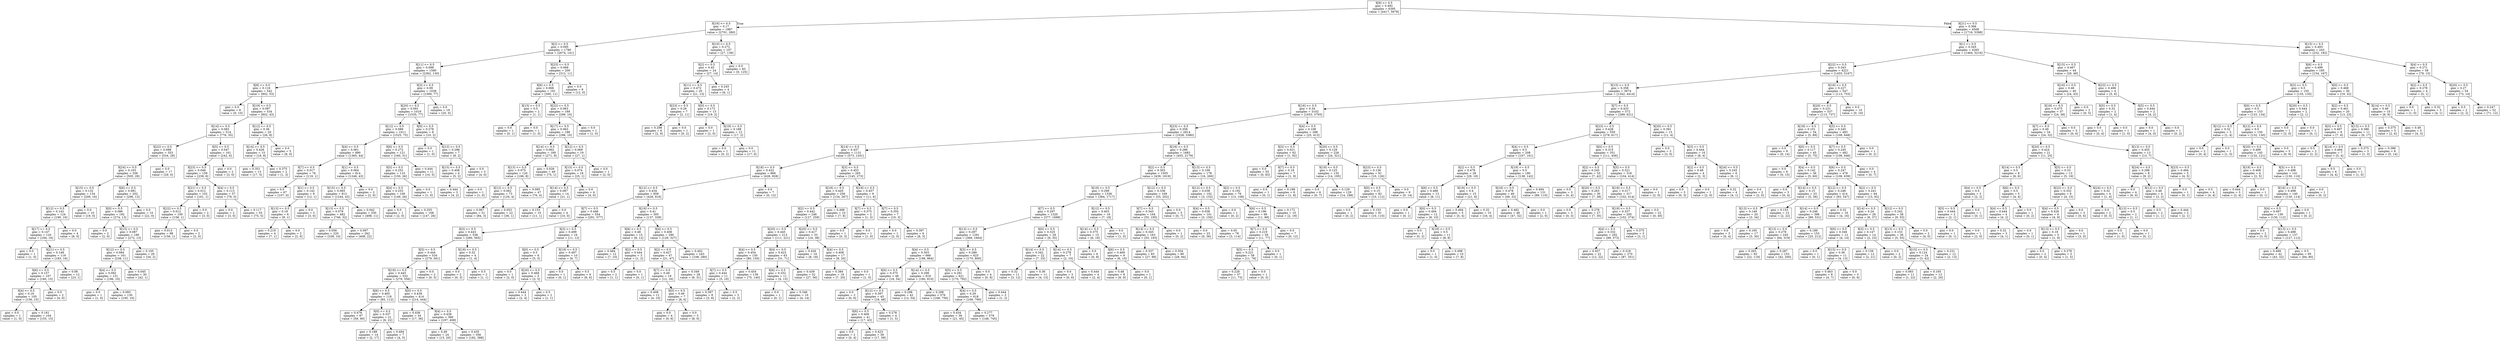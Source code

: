 digraph Tree {
node [shape=box] ;
0 [label="X[9] <= 0.5\ngini = 0.492\nsamples = 6395\nvalue = [4417, 5678]"] ;
1 [label="X[16] <= 0.5\ngini = 0.17\nsamples = 1887\nvalue = [2701, 280]"] ;
0 -> 1 [labeldistance=2.5, labelangle=45, headlabel="True"] ;
2 [label="X[2] <= 0.5\ngini = 0.095\nsamples = 1780\nvalue = [2674, 141]"] ;
1 -> 2 ;
3 [label="X[11] <= 0.5\ngini = 0.099\nsamples = 1580\nvalue = [2362, 130]"] ;
2 -> 3 ;
4 [label="X[8] <= 0.5\ngini = 0.116\nsamples = 542\nvalue = [802, 53]"] ;
3 -> 4 ;
5 [label="gini = 0.0\nsamples = 8\nvalue = [0, 10]"] ;
4 -> 5 ;
6 [label="X[19] <= 0.5\ngini = 0.097\nsamples = 534\nvalue = [802, 43]"] ;
4 -> 6 ;
7 [label="X[14] <= 0.5\ngini = 0.083\nsamples = 514\nvalue = [776, 35]"] ;
6 -> 7 ;
8 [label="X[22] <= 0.5\ngini = 0.098\nsamples = 353\nvalue = [534, 29]"] ;
7 -> 8 ;
9 [label="X[24] <= 0.5\ngini = 0.103\nsamples = 336\nvalue = [505, 29]"] ;
8 -> 9 ;
10 [label="X[15] <= 0.5\ngini = 0.132\nsamples = 134\nvalue = [209, 16]"] ;
9 -> 10 ;
11 [label="X[12] <= 0.5\ngini = 0.143\nsamples = 124\nvalue = [190, 16]"] ;
10 -> 11 ;
12 [label="X[17] <= 0.5\ngini = 0.147\nsamples = 120\nvalue = [184, 16]"] ;
11 -> 12 ;
13 [label="gini = 0.0\nsamples = 1\nvalue = [1, 0]"] ;
12 -> 13 ;
14 [label="X[21] <= 0.5\ngini = 0.148\nsamples = 119\nvalue = [183, 16]"] ;
12 -> 14 ;
15 [label="X[6] <= 0.5\ngini = 0.157\nsamples = 107\nvalue = [160, 15]"] ;
14 -> 15 ;
16 [label="X[4] <= 0.5\ngini = 0.16\nsamples = 105\nvalue = [156, 15]"] ;
15 -> 16 ;
17 [label="gini = 0.0\nsamples = 1\nvalue = [1, 0]"] ;
16 -> 17 ;
18 [label="gini = 0.161\nsamples = 104\nvalue = [155, 15]"] ;
16 -> 18 ;
19 [label="gini = 0.0\nsamples = 2\nvalue = [4, 0]"] ;
15 -> 19 ;
20 [label="gini = 0.08\nsamples = 12\nvalue = [23, 1]"] ;
14 -> 20 ;
21 [label="gini = 0.0\nsamples = 4\nvalue = [6, 0]"] ;
11 -> 21 ;
22 [label="gini = 0.0\nsamples = 10\nvalue = [19, 0]"] ;
10 -> 22 ;
23 [label="X[6] <= 0.5\ngini = 0.081\nsamples = 202\nvalue = [296, 13]"] ;
9 -> 23 ;
24 [label="X[0] <= 0.5\ngini = 0.086\nsamples = 192\nvalue = [274, 13]"] ;
23 -> 24 ;
25 [label="gini = 0.0\nsamples = 2\nvalue = [2, 0]"] ;
24 -> 25 ;
26 [label="X[15] <= 0.5\ngini = 0.087\nsamples = 190\nvalue = [272, 13]"] ;
24 -> 26 ;
27 [label="X[12] <= 0.5\ngini = 0.084\nsamples = 161\nvalue = [238, 11]"] ;
26 -> 27 ;
28 [label="X[4] <= 0.5\ngini = 0.092\nsamples = 131\nvalue = [196, 10]"] ;
27 -> 28 ;
29 [label="gini = 0.0\nsamples = 1\nvalue = [1, 0]"] ;
28 -> 29 ;
30 [label="gini = 0.093\nsamples = 130\nvalue = [195, 10]"] ;
28 -> 30 ;
31 [label="gini = 0.045\nsamples = 30\nvalue = [42, 1]"] ;
27 -> 31 ;
32 [label="gini = 0.105\nsamples = 29\nvalue = [34, 2]"] ;
26 -> 32 ;
33 [label="gini = 0.0\nsamples = 10\nvalue = [22, 0]"] ;
23 -> 33 ;
34 [label="gini = 0.0\nsamples = 17\nvalue = [29, 0]"] ;
8 -> 34 ;
35 [label="X[5] <= 0.5\ngini = 0.047\nsamples = 161\nvalue = [242, 6]"] ;
7 -> 35 ;
36 [label="X[23] <= 0.5\ngini = 0.048\nsamples = 159\nvalue = [239, 6]"] ;
35 -> 36 ;
37 [label="X[21] <= 0.5\ngini = 0.012\nsamples = 102\nvalue = [161, 1]"] ;
36 -> 37 ;
38 [label="X[22] <= 0.5\ngini = 0.012\nsamples = 100\nvalue = [158, 1]"] ;
37 -> 38 ;
39 [label="gini = 0.013\nsamples = 98\nvalue = [156, 1]"] ;
38 -> 39 ;
40 [label="gini = 0.0\nsamples = 2\nvalue = [2, 0]"] ;
38 -> 40 ;
41 [label="gini = 0.0\nsamples = 2\nvalue = [3, 0]"] ;
37 -> 41 ;
42 [label="X[4] <= 0.5\ngini = 0.113\nsamples = 57\nvalue = [78, 5]"] ;
36 -> 42 ;
43 [label="gini = 0.0\nsamples = 2\nvalue = [3, 0]"] ;
42 -> 43 ;
44 [label="gini = 0.117\nsamples = 55\nvalue = [75, 5]"] ;
42 -> 44 ;
45 [label="gini = 0.0\nsamples = 2\nvalue = [3, 0]"] ;
35 -> 45 ;
46 [label="X[12] <= 0.5\ngini = 0.36\nsamples = 20\nvalue = [26, 8]"] ;
6 -> 46 ;
47 [label="X[14] <= 0.5\ngini = 0.426\nsamples = 15\nvalue = [18, 8]"] ;
46 -> 47 ;
48 [label="gini = 0.351\nsamples = 13\nvalue = [17, 5]"] ;
47 -> 48 ;
49 [label="gini = 0.375\nsamples = 2\nvalue = [1, 3]"] ;
47 -> 49 ;
50 [label="gini = 0.0\nsamples = 5\nvalue = [8, 0]"] ;
46 -> 50 ;
51 [label="X[3] <= 0.5\ngini = 0.09\nsamples = 1038\nvalue = [1560, 77]"] ;
3 -> 51 ;
52 [label="X[20] <= 0.5\ngini = 0.091\nsamples = 1019\nvalue = [1535, 77]"] ;
51 -> 52 ;
53 [label="X[12] <= 0.5\ngini = 0.089\nsamples = 1011\nvalue = [1525, 75]"] ;
52 -> 53 ;
54 [label="X[4] <= 0.5\ngini = 0.061\nsamples = 890\nvalue = [1365, 44]"] ;
53 -> 54 ;
55 [label="X[7] <= 0.5\ngini = 0.017\nsamples = 76\nvalue = [119, 1]"] ;
54 -> 55 ;
56 [label="gini = 0.0\nsamples = 67\nvalue = [107, 0]"] ;
55 -> 56 ;
57 [label="X[1] <= 0.5\ngini = 0.142\nsamples = 9\nvalue = [12, 1]"] ;
55 -> 57 ;
58 [label="X[13] <= 0.5\ngini = 0.18\nsamples = 6\nvalue = [9, 1]"] ;
57 -> 58 ;
59 [label="gini = 0.219\nsamples = 4\nvalue = [7, 1]"] ;
58 -> 59 ;
60 [label="gini = 0.0\nsamples = 2\nvalue = [2, 0]"] ;
58 -> 60 ;
61 [label="gini = 0.0\nsamples = 3\nvalue = [3, 0]"] ;
57 -> 61 ;
62 [label="X[1] <= 0.5\ngini = 0.064\nsamples = 814\nvalue = [1246, 43]"] ;
54 -> 62 ;
63 [label="X[15] <= 0.5\ngini = 0.065\nsamples = 812\nvalue = [1244, 43]"] ;
62 -> 63 ;
64 [label="X[13] <= 0.5\ngini = 0.079\nsamples = 482\nvalue = [746, 32]"] ;
63 -> 64 ;
65 [label="gini = 0.056\nsamples = 220\nvalue = [338, 10]"] ;
64 -> 65 ;
66 [label="gini = 0.097\nsamples = 262\nvalue = [408, 22]"] ;
64 -> 66 ;
67 [label="gini = 0.042\nsamples = 330\nvalue = [498, 11]"] ;
63 -> 67 ;
68 [label="gini = 0.0\nsamples = 2\nvalue = [2, 0]"] ;
62 -> 68 ;
69 [label="X[6] <= 0.5\ngini = 0.272\nsamples = 121\nvalue = [160, 31]"] ;
53 -> 69 ;
70 [label="X[5] <= 0.5\ngini = 0.252\nsamples = 110\nvalue = [150, 26]"] ;
69 -> 70 ;
71 [label="X[4] <= 0.5\ngini = 0.253\nsamples = 109\nvalue = [149, 26]"] ;
70 -> 71 ;
72 [label="gini = 0.0\nsamples = 1\nvalue = [2, 0]"] ;
71 -> 72 ;
73 [label="gini = 0.255\nsamples = 108\nvalue = [147, 26]"] ;
71 -> 73 ;
74 [label="gini = 0.0\nsamples = 1\nvalue = [1, 0]"] ;
70 -> 74 ;
75 [label="gini = 0.444\nsamples = 11\nvalue = [10, 5]"] ;
69 -> 75 ;
76 [label="X[0] <= 0.5\ngini = 0.278\nsamples = 8\nvalue = [10, 2]"] ;
52 -> 76 ;
77 [label="gini = 0.0\nsamples = 1\nvalue = [1, 0]"] ;
76 -> 77 ;
78 [label="X[13] <= 0.5\ngini = 0.298\nsamples = 7\nvalue = [9, 2]"] ;
76 -> 78 ;
79 [label="X[15] <= 0.5\ngini = 0.408\nsamples = 4\nvalue = [5, 2]"] ;
78 -> 79 ;
80 [label="gini = 0.444\nsamples = 3\nvalue = [4, 2]"] ;
79 -> 80 ;
81 [label="gini = 0.0\nsamples = 1\nvalue = [1, 0]"] ;
79 -> 81 ;
82 [label="gini = 0.0\nsamples = 3\nvalue = [4, 0]"] ;
78 -> 82 ;
83 [label="gini = 0.0\nsamples = 19\nvalue = [25, 0]"] ;
51 -> 83 ;
84 [label="X[23] <= 0.5\ngini = 0.066\nsamples = 200\nvalue = [312, 11]"] ;
2 -> 84 ;
85 [label="X[6] <= 0.5\ngini = 0.068\nsamples = 191\nvalue = [300, 11]"] ;
84 -> 85 ;
86 [label="X[15] <= 0.5\ngini = 0.5\nsamples = 2\nvalue = [1, 1]"] ;
85 -> 86 ;
87 [label="gini = 0.0\nsamples = 1\nvalue = [0, 1]"] ;
86 -> 87 ;
88 [label="gini = 0.0\nsamples = 1\nvalue = [1, 0]"] ;
86 -> 88 ;
89 [label="X[22] <= 0.5\ngini = 0.063\nsamples = 189\nvalue = [299, 10]"] ;
85 -> 89 ;
90 [label="X[17] <= 0.5\ngini = 0.063\nsamples = 188\nvalue = [298, 10]"] ;
89 -> 90 ;
91 [label="X[14] <= 0.5\ngini = 0.062\nsamples = 169\nvalue = [271, 9]"] ;
90 -> 91 ;
92 [label="X[13] <= 0.5\ngini = 0.075\nsamples = 120\nvalue = [196, 8]"] ;
91 -> 92 ;
93 [label="X[12] <= 0.5\ngini = 0.062\nsamples = 73\nvalue = [120, 4]"] ;
92 -> 93 ;
94 [label="gini = 0.067\nsamples = 51\nvalue = [84, 3]"] ;
93 -> 94 ;
95 [label="gini = 0.053\nsamples = 22\nvalue = [36, 1]"] ;
93 -> 95 ;
96 [label="gini = 0.095\nsamples = 47\nvalue = [76, 4]"] ;
92 -> 96 ;
97 [label="gini = 0.026\nsamples = 49\nvalue = [75, 1]"] ;
91 -> 97 ;
98 [label="X[12] <= 0.5\ngini = 0.069\nsamples = 19\nvalue = [27, 1]"] ;
90 -> 98 ;
99 [label="X[15] <= 0.5\ngini = 0.074\nsamples = 18\nvalue = [25, 1]"] ;
98 -> 99 ;
100 [label="X[14] <= 0.5\ngini = 0.087\nsamples = 14\nvalue = [21, 1]"] ;
99 -> 100 ;
101 [label="gini = 0.153\nsamples = 10\nvalue = [11, 1]"] ;
100 -> 101 ;
102 [label="gini = 0.0\nsamples = 4\nvalue = [10, 0]"] ;
100 -> 102 ;
103 [label="gini = 0.0\nsamples = 4\nvalue = [4, 0]"] ;
99 -> 103 ;
104 [label="gini = 0.0\nsamples = 1\nvalue = [2, 0]"] ;
98 -> 104 ;
105 [label="gini = 0.0\nsamples = 1\nvalue = [1, 0]"] ;
89 -> 105 ;
106 [label="gini = 0.0\nsamples = 9\nvalue = [12, 0]"] ;
84 -> 106 ;
107 [label="X[10] <= 0.5\ngini = 0.272\nsamples = 107\nvalue = [27, 139]"] ;
1 -> 107 ;
108 [label="X[2] <= 0.5\ngini = 0.45\nsamples = 24\nvalue = [27, 14]"] ;
107 -> 108 ;
109 [label="X[11] <= 0.5\ngini = 0.472\nsamples = 20\nvalue = [21, 13]"] ;
108 -> 109 ;
110 [label="X[23] <= 0.5\ngini = 0.26\nsamples = 7\nvalue = [2, 11]"] ;
109 -> 110 ;
111 [label="gini = 0.298\nsamples = 6\nvalue = [2, 9]"] ;
110 -> 111 ;
112 [label="gini = 0.0\nsamples = 1\nvalue = [0, 2]"] ;
110 -> 112 ;
113 [label="X[0] <= 0.5\ngini = 0.172\nsamples = 13\nvalue = [19, 2]"] ;
109 -> 113 ;
114 [label="gini = 0.0\nsamples = 1\nvalue = [2, 0]"] ;
113 -> 114 ;
115 [label="X[19] <= 0.5\ngini = 0.188\nsamples = 12\nvalue = [17, 2]"] ;
113 -> 115 ;
116 [label="gini = 0.0\nsamples = 1\nvalue = [0, 2]"] ;
115 -> 116 ;
117 [label="gini = 0.0\nsamples = 11\nvalue = [17, 0]"] ;
115 -> 117 ;
118 [label="gini = 0.245\nsamples = 4\nvalue = [6, 1]"] ;
108 -> 118 ;
119 [label="gini = 0.0\nsamples = 83\nvalue = [0, 125]"] ;
107 -> 119 ;
120 [label="X[21] <= 0.5\ngini = 0.366\nsamples = 4508\nvalue = [1716, 5398]"] ;
0 -> 120 [labeldistance=2.5, labelangle=-45, headlabel="False"] ;
121 [label="X[1] <= 0.5\ngini = 0.345\nsamples = 4265\nvalue = [1484, 5216]"] ;
120 -> 121 ;
122 [label="X[22] <= 0.5\ngini = 0.343\nsamples = 4221\nvalue = [1455, 5167]"] ;
121 -> 122 ;
123 [label="X[15] <= 0.5\ngini = 0.358\nsamples = 3674\nvalue = [1342, 4414]"] ;
122 -> 123 ;
124 [label="X[16] <= 0.5\ngini = 0.34\nsamples = 3102\nvalue = [1053, 3793]"] ;
123 -> 124 ;
125 [label="X[23] <= 0.5\ngini = 0.358\nsamples = 2814\nvalue = [1028, 3380]"] ;
124 -> 125 ;
126 [label="X[14] <= 0.5\ngini = 0.437\nsamples = 1131\nvalue = [573, 1201]"] ;
125 -> 126 ;
127 [label="X[18] <= 0.5\ngini = 0.432\nsamples = 866\nvalue = [428, 928]"] ;
126 -> 127 ;
128 [label="X[12] <= 0.5\ngini = 0.434\nsamples = 859\nvalue = [428, 916]"] ;
127 -> 128 ;
129 [label="X[7] <= 0.5\ngini = 0.446\nsamples = 554\nvalue = [291, 577]"] ;
128 -> 129 ;
130 [label="X[3] <= 0.5\ngini = 0.443\nsamples = 538\nvalue = [280, 565]"] ;
129 -> 130 ;
131 [label="X[5] <= 0.5\ngini = 0.444\nsamples = 534\nvalue = [279, 561]"] ;
130 -> 131 ;
132 [label="X[19] <= 0.5\ngini = 0.445\nsamples = 532\nvalue = [279, 556]"] ;
131 -> 132 ;
133 [label="X[6] <= 0.5\ngini = 0.465\nsamples = 118\nvalue = [65, 112]"] ;
132 -> 133 ;
134 [label="gini = 0.478\nsamples = 97\nvalue = [59, 90]"] ;
133 -> 134 ;
135 [label="X[0] <= 0.5\ngini = 0.337\nsamples = 21\nvalue = [6, 22]"] ;
133 -> 135 ;
136 [label="gini = 0.188\nsamples = 14\nvalue = [2, 17]"] ;
135 -> 136 ;
137 [label="gini = 0.494\nsamples = 7\nvalue = [4, 5]"] ;
135 -> 137 ;
138 [label="X[0] <= 0.5\ngini = 0.439\nsamples = 414\nvalue = [214, 444]"] ;
132 -> 138 ;
139 [label="gini = 0.436\nsamples = 34\nvalue = [17, 36]"] ;
138 -> 139 ;
140 [label="X[4] <= 0.5\ngini = 0.439\nsamples = 380\nvalue = [197, 408]"] ;
138 -> 140 ;
141 [label="gini = 0.49\nsamples = 24\nvalue = [15, 20]"] ;
140 -> 141 ;
142 [label="gini = 0.435\nsamples = 356\nvalue = [182, 388]"] ;
140 -> 142 ;
143 [label="gini = 0.0\nsamples = 2\nvalue = [0, 5]"] ;
131 -> 143 ;
144 [label="X[19] <= 0.5\ngini = 0.32\nsamples = 4\nvalue = [1, 4]"] ;
130 -> 144 ;
145 [label="gini = 0.0\nsamples = 2\nvalue = [0, 3]"] ;
144 -> 145 ;
146 [label="gini = 0.5\nsamples = 2\nvalue = [1, 1]"] ;
144 -> 146 ;
147 [label="X[3] <= 0.5\ngini = 0.499\nsamples = 16\nvalue = [11, 12]"] ;
129 -> 147 ;
148 [label="X[0] <= 0.5\ngini = 0.5\nsamples = 6\nvalue = [5, 5]"] ;
147 -> 148 ;
149 [label="gini = 0.0\nsamples = 1\nvalue = [2, 0]"] ;
148 -> 149 ;
150 [label="X[20] <= 0.5\ngini = 0.469\nsamples = 5\nvalue = [3, 5]"] ;
148 -> 150 ;
151 [label="gini = 0.444\nsamples = 3\nvalue = [2, 4]"] ;
150 -> 151 ;
152 [label="gini = 0.5\nsamples = 2\nvalue = [1, 1]"] ;
150 -> 152 ;
153 [label="X[19] <= 0.5\ngini = 0.497\nsamples = 10\nvalue = [6, 7]"] ;
147 -> 153 ;
154 [label="gini = 0.0\nsamples = 1\nvalue = [0, 1]"] ;
153 -> 154 ;
155 [label="gini = 0.5\nsamples = 9\nvalue = [6, 6]"] ;
153 -> 155 ;
156 [label="X[19] <= 0.5\ngini = 0.41\nsamples = 305\nvalue = [137, 339]"] ;
128 -> 156 ;
157 [label="X[6] <= 0.5\ngini = 0.48\nsamples = 15\nvalue = [8, 12]"] ;
156 -> 157 ;
158 [label="gini = 0.484\nsamples = 12\nvalue = [7, 10]"] ;
157 -> 158 ;
159 [label="X[2] <= 0.5\ngini = 0.444\nsamples = 3\nvalue = [1, 2]"] ;
157 -> 159 ;
160 [label="gini = 0.5\nsamples = 2\nvalue = [1, 1]"] ;
159 -> 160 ;
161 [label="gini = 0.0\nsamples = 1\nvalue = [0, 1]"] ;
159 -> 161 ;
162 [label="X[4] <= 0.5\ngini = 0.406\nsamples = 290\nvalue = [129, 327]"] ;
156 -> 162 ;
163 [label="X[2] <= 0.5\ngini = 0.427\nsamples = 47\nvalue = [21, 47]"] ;
162 -> 163 ;
164 [label="X[7] <= 0.5\ngini = 0.49\nsamples = 19\nvalue = [12, 16]"] ;
163 -> 164 ;
165 [label="gini = 0.408\nsamples = 12\nvalue = [4, 10]"] ;
164 -> 165 ;
166 [label="X[0] <= 0.5\ngini = 0.49\nsamples = 7\nvalue = [8, 6]"] ;
164 -> 166 ;
167 [label="gini = 0.0\nsamples = 4\nvalue = [0, 6]"] ;
166 -> 167 ;
168 [label="gini = 0.0\nsamples = 3\nvalue = [8, 0]"] ;
166 -> 168 ;
169 [label="gini = 0.349\nsamples = 28\nvalue = [9, 31]"] ;
163 -> 169 ;
170 [label="gini = 0.402\nsamples = 243\nvalue = [108, 280]"] ;
162 -> 170 ;
171 [label="gini = 0.0\nsamples = 7\nvalue = [0, 12]"] ;
127 -> 171 ;
172 [label="X[3] <= 0.5\ngini = 0.453\nsamples = 265\nvalue = [145, 273]"] ;
126 -> 172 ;
173 [label="X[18] <= 0.5\ngini = 0.445\nsamples = 256\nvalue = [134, 267]"] ;
172 -> 173 ;
174 [label="X[2] <= 0.5\ngini = 0.442\nsamples = 246\nvalue = [127, 259]"] ;
173 -> 174 ;
175 [label="X[20] <= 0.5\ngini = 0.445\nsamples = 213\nvalue = [111, 221]"] ;
174 -> 175 ;
176 [label="X[4] <= 0.5\ngini = 0.454\nsamples = 150\nvalue = [80, 150]"] ;
175 -> 176 ;
177 [label="X[7] <= 0.5\ngini = 0.444\nsamples = 11\nvalue = [5, 10]"] ;
176 -> 177 ;
178 [label="gini = 0.397\nsamples = 8\nvalue = [3, 8]"] ;
177 -> 178 ;
179 [label="gini = 0.5\nsamples = 3\nvalue = [2, 2]"] ;
177 -> 179 ;
180 [label="gini = 0.454\nsamples = 139\nvalue = [75, 140]"] ;
176 -> 180 ;
181 [label="X[4] <= 0.5\ngini = 0.423\nsamples = 63\nvalue = [31, 71]"] ;
175 -> 181 ;
182 [label="X[6] <= 0.5\ngini = 0.332\nsamples = 11\nvalue = [4, 15]"] ;
181 -> 182 ;
183 [label="gini = 0.0\nsamples = 1\nvalue = [0, 1]"] ;
182 -> 183 ;
184 [label="gini = 0.346\nsamples = 10\nvalue = [4, 14]"] ;
182 -> 184 ;
185 [label="gini = 0.439\nsamples = 52\nvalue = [27, 56]"] ;
181 -> 185 ;
186 [label="X[20] <= 0.5\ngini = 0.417\nsamples = 33\nvalue = [16, 38]"] ;
174 -> 186 ;
187 [label="gini = 0.426\nsamples = 16\nvalue = [8, 18]"] ;
186 -> 187 ;
188 [label="X[4] <= 0.5\ngini = 0.408\nsamples = 17\nvalue = [8, 20]"] ;
186 -> 188 ;
189 [label="gini = 0.384\nsamples = 16\nvalue = [7, 20]"] ;
188 -> 189 ;
190 [label="gini = 0.0\nsamples = 1\nvalue = [1, 0]"] ;
188 -> 190 ;
191 [label="gini = 0.498\nsamples = 10\nvalue = [7, 8]"] ;
173 -> 191 ;
192 [label="X[19] <= 0.5\ngini = 0.457\nsamples = 9\nvalue = [11, 6]"] ;
172 -> 192 ;
193 [label="X[7] <= 0.5\ngini = 0.375\nsamples = 2\nvalue = [1, 3]"] ;
192 -> 193 ;
194 [label="gini = 0.0\nsamples = 1\nvalue = [0, 3]"] ;
193 -> 194 ;
195 [label="gini = 0.0\nsamples = 1\nvalue = [1, 0]"] ;
193 -> 195 ;
196 [label="X[7] <= 0.5\ngini = 0.355\nsamples = 7\nvalue = [10, 3]"] ;
192 -> 196 ;
197 [label="gini = 0.0\nsamples = 1\nvalue = [2, 0]"] ;
196 -> 197 ;
198 [label="gini = 0.397\nsamples = 6\nvalue = [8, 3]"] ;
196 -> 198 ;
199 [label="X[18] <= 0.5\ngini = 0.286\nsamples = 1683\nvalue = [455, 2179]"] ;
125 -> 199 ;
200 [label="X[2] <= 0.5\ngini = 0.303\nsamples = 1505\nvalue = [439, 1919]"] ;
199 -> 200 ;
201 [label="X[19] <= 0.5\ngini = 0.299\nsamples = 1336\nvalue = [384, 1717]"] ;
200 -> 201 ;
202 [label="X[7] <= 0.5\ngini = 0.297\nsamples = 1320\nvalue = [377, 1699]"] ;
201 -> 202 ;
203 [label="X[13] <= 0.5\ngini = 0.297\nsamples = 1291\nvalue = [368, 1664]"] ;
202 -> 203 ;
204 [label="X[4] <= 0.5\ngini = 0.303\nsamples = 666\nvalue = [198, 864]"] ;
203 -> 204 ;
205 [label="X[0] <= 0.5\ngini = 0.375\nsamples = 48\nvalue = [18, 54]"] ;
204 -> 205 ;
206 [label="gini = 0.0\nsamples = 3\nvalue = [0, 6]"] ;
205 -> 206 ;
207 [label="X[12] <= 0.5\ngini = 0.397\nsamples = 45\nvalue = [18, 48]"] ;
205 -> 207 ;
208 [label="X[6] <= 0.5\ngini = 0.406\nsamples = 41\nvalue = [17, 43]"] ;
207 -> 208 ;
209 [label="gini = 0.0\nsamples = 2\nvalue = [0, 4]"] ;
208 -> 209 ;
210 [label="gini = 0.423\nsamples = 39\nvalue = [17, 39]"] ;
208 -> 210 ;
211 [label="gini = 0.278\nsamples = 4\nvalue = [1, 5]"] ;
207 -> 211 ;
212 [label="X[14] <= 0.5\ngini = 0.298\nsamples = 618\nvalue = [180, 810]"] ;
204 -> 212 ;
213 [label="gini = 0.298\nsamples = 42\nvalue = [12, 54]"] ;
212 -> 213 ;
214 [label="gini = 0.298\nsamples = 576\nvalue = [168, 756]"] ;
212 -> 214 ;
215 [label="X[3] <= 0.5\ngini = 0.289\nsamples = 625\nvalue = [170, 800]"] ;
203 -> 215 ;
216 [label="X[5] <= 0.5\ngini = 0.291\nsamples = 621\nvalue = [170, 792]"] ;
215 -> 216 ;
217 [label="X[4] <= 0.5\ngini = 0.29\nsamples = 618\nvalue = [169, 790]"] ;
216 -> 217 ;
218 [label="gini = 0.434\nsamples = 39\nvalue = [21, 45]"] ;
217 -> 218 ;
219 [label="gini = 0.277\nsamples = 579\nvalue = [148, 745]"] ;
217 -> 219 ;
220 [label="gini = 0.444\nsamples = 3\nvalue = [1, 2]"] ;
216 -> 220 ;
221 [label="gini = 0.0\nsamples = 4\nvalue = [0, 8]"] ;
215 -> 221 ;
222 [label="X[0] <= 0.5\ngini = 0.325\nsamples = 29\nvalue = [9, 35]"] ;
202 -> 222 ;
223 [label="X[14] <= 0.5\ngini = 0.342\nsamples = 22\nvalue = [7, 25]"] ;
222 -> 223 ;
224 [label="gini = 0.32\nsamples = 11\nvalue = [3, 12]"] ;
223 -> 224 ;
225 [label="gini = 0.36\nsamples = 11\nvalue = [4, 13]"] ;
223 -> 225 ;
226 [label="X[14] <= 0.5\ngini = 0.278\nsamples = 7\nvalue = [2, 10]"] ;
222 -> 226 ;
227 [label="gini = 0.0\nsamples = 3\nvalue = [0, 6]"] ;
226 -> 227 ;
228 [label="gini = 0.444\nsamples = 4\nvalue = [2, 4]"] ;
226 -> 228 ;
229 [label="X[12] <= 0.5\ngini = 0.403\nsamples = 16\nvalue = [7, 18]"] ;
201 -> 229 ;
230 [label="X[14] <= 0.5\ngini = 0.375\nsamples = 15\nvalue = [6, 18]"] ;
229 -> 230 ;
231 [label="gini = 0.0\nsamples = 6\nvalue = [0, 8]"] ;
230 -> 231 ;
232 [label="X[6] <= 0.5\ngini = 0.469\nsamples = 9\nvalue = [6, 10]"] ;
230 -> 232 ;
233 [label="gini = 0.48\nsamples = 8\nvalue = [6, 9]"] ;
232 -> 233 ;
234 [label="gini = 0.0\nsamples = 1\nvalue = [0, 1]"] ;
232 -> 234 ;
235 [label="gini = 0.0\nsamples = 1\nvalue = [1, 0]"] ;
229 -> 235 ;
236 [label="X[12] <= 0.5\ngini = 0.336\nsamples = 169\nvalue = [55, 202]"] ;
200 -> 236 ;
237 [label="X[7] <= 0.5\ngini = 0.343\nsamples = 164\nvalue = [55, 195]"] ;
236 -> 237 ;
238 [label="X[14] <= 0.5\ngini = 0.345\nsamples = 163\nvalue = [55, 193]"] ;
237 -> 238 ;
239 [label="gini = 0.337\nsamples = 83\nvalue = [27, 99]"] ;
238 -> 239 ;
240 [label="gini = 0.354\nsamples = 80\nvalue = [28, 94]"] ;
238 -> 240 ;
241 [label="gini = 0.0\nsamples = 1\nvalue = [0, 2]"] ;
237 -> 241 ;
242 [label="gini = 0.0\nsamples = 5\nvalue = [0, 7]"] ;
236 -> 242 ;
243 [label="X[13] <= 0.5\ngini = 0.109\nsamples = 178\nvalue = [16, 260]"] ;
199 -> 243 ;
244 [label="X[12] <= 0.5\ngini = 0.038\nsamples = 102\nvalue = [3, 152]"] ;
243 -> 244 ;
245 [label="X[4] <= 0.5\ngini = 0.038\nsamples = 101\nvalue = [3, 150]"] ;
244 -> 245 ;
246 [label="gini = 0.0\nsamples = 23\nvalue = [0, 36]"] ;
245 -> 246 ;
247 [label="gini = 0.05\nsamples = 78\nvalue = [3, 114]"] ;
245 -> 247 ;
248 [label="gini = 0.0\nsamples = 1\nvalue = [0, 2]"] ;
244 -> 248 ;
249 [label="X[2] <= 0.5\ngini = 0.192\nsamples = 76\nvalue = [13, 108]"] ;
243 -> 249 ;
250 [label="X[6] <= 0.5\ngini = 0.196\nsamples = 66\nvalue = [11, 89]"] ;
249 -> 250 ;
251 [label="X[7] <= 0.5\ngini = 0.219\nsamples = 59\nvalue = [11, 77]"] ;
250 -> 251 ;
252 [label="X[5] <= 0.5\ngini = 0.221\nsamples = 58\nvalue = [11, 76]"] ;
251 -> 252 ;
253 [label="gini = 0.228\nsamples = 57\nvalue = [11, 73]"] ;
252 -> 253 ;
254 [label="gini = 0.0\nsamples = 1\nvalue = [0, 3]"] ;
252 -> 254 ;
255 [label="gini = 0.0\nsamples = 1\nvalue = [0, 1]"] ;
251 -> 255 ;
256 [label="gini = 0.0\nsamples = 7\nvalue = [0, 12]"] ;
250 -> 256 ;
257 [label="gini = 0.172\nsamples = 10\nvalue = [2, 19]"] ;
249 -> 257 ;
258 [label="X[4] <= 0.5\ngini = 0.108\nsamples = 288\nvalue = [25, 413]"] ;
124 -> 258 ;
259 [label="X[3] <= 0.5\ngini = 0.021\nsamples = 62\nvalue = [1, 92]"] ;
258 -> 259 ;
260 [label="gini = 0.0\nsamples = 55\nvalue = [0, 83]"] ;
259 -> 260 ;
261 [label="X[7] <= 0.5\ngini = 0.18\nsamples = 7\nvalue = [1, 9]"] ;
259 -> 261 ;
262 [label="gini = 0.0\nsamples = 1\nvalue = [0, 1]"] ;
261 -> 262 ;
263 [label="gini = 0.198\nsamples = 6\nvalue = [1, 8]"] ;
261 -> 263 ;
264 [label="X[20] <= 0.5\ngini = 0.129\nsamples = 226\nvalue = [24, 321]"] ;
258 -> 264 ;
265 [label="X[19] <= 0.5\ngini = 0.125\nsamples = 135\nvalue = [14, 195]"] ;
264 -> 265 ;
266 [label="gini = 0.0\nsamples = 6\nvalue = [0, 7]"] ;
265 -> 266 ;
267 [label="gini = 0.129\nsamples = 129\nvalue = [14, 188]"] ;
265 -> 267 ;
268 [label="X[23] <= 0.5\ngini = 0.136\nsamples = 91\nvalue = [10, 126]"] ;
264 -> 268 ;
269 [label="X[0] <= 0.5\ngini = 0.15\nsamples = 82\nvalue = [10, 112]"] ;
268 -> 269 ;
270 [label="gini = 0.0\nsamples = 1\nvalue = [0, 2]"] ;
269 -> 270 ;
271 [label="gini = 0.153\nsamples = 81\nvalue = [10, 110]"] ;
269 -> 271 ;
272 [label="gini = 0.0\nsamples = 9\nvalue = [0, 14]"] ;
268 -> 272 ;
273 [label="X[7] <= 0.5\ngini = 0.433\nsamples = 572\nvalue = [289, 621]"] ;
123 -> 273 ;
274 [label="X[23] <= 0.5\ngini = 0.428\nsamples = 559\nvalue = [278, 617]"] ;
273 -> 274 ;
275 [label="X[4] <= 0.5\ngini = 0.5\nsamples = 208\nvalue = [167, 161]"] ;
274 -> 275 ;
276 [label="X[2] <= 0.5\ngini = 0.478\nsamples = 28\nvalue = [29, 19]"] ;
275 -> 276 ;
277 [label="X[6] <= 0.5\ngini = 0.488\nsamples = 13\nvalue = [8, 11]"] ;
276 -> 277 ;
278 [label="gini = 0.0\nsamples = 1\nvalue = [0, 1]"] ;
277 -> 278 ;
279 [label="X[0] <= 0.5\ngini = 0.494\nsamples = 12\nvalue = [8, 10]"] ;
277 -> 279 ;
280 [label="gini = 0.0\nsamples = 1\nvalue = [0, 2]"] ;
279 -> 280 ;
281 [label="X[19] <= 0.5\ngini = 0.5\nsamples = 11\nvalue = [8, 8]"] ;
279 -> 281 ;
282 [label="gini = 0.0\nsamples = 1\nvalue = [1, 0]"] ;
281 -> 282 ;
283 [label="gini = 0.498\nsamples = 10\nvalue = [7, 8]"] ;
281 -> 283 ;
284 [label="X[19] <= 0.5\ngini = 0.4\nsamples = 15\nvalue = [21, 8]"] ;
276 -> 284 ;
285 [label="gini = 0.494\nsamples = 5\nvalue = [5, 4]"] ;
284 -> 285 ;
286 [label="gini = 0.32\nsamples = 10\nvalue = [16, 4]"] ;
284 -> 286 ;
287 [label="X[19] <= 0.5\ngini = 0.5\nsamples = 180\nvalue = [138, 142]"] ;
275 -> 287 ;
288 [label="X[18] <= 0.5\ngini = 0.478\nsamples = 49\nvalue = [49, 32]"] ;
287 -> 288 ;
289 [label="gini = 0.482\nsamples = 48\nvalue = [47, 32]"] ;
288 -> 289 ;
290 [label="gini = 0.0\nsamples = 1\nvalue = [2, 0]"] ;
288 -> 290 ;
291 [label="gini = 0.494\nsamples = 131\nvalue = [89, 110]"] ;
287 -> 291 ;
292 [label="X[0] <= 0.5\ngini = 0.315\nsamples = 351\nvalue = [111, 456]"] ;
274 -> 292 ;
293 [label="X[2] <= 0.5\ngini = 0.245\nsamples = 33\nvalue = [7, 42]"] ;
292 -> 293 ;
294 [label="gini = 0.0\nsamples = 3\nvalue = [0, 4]"] ;
293 -> 294 ;
295 [label="X[20] <= 0.5\ngini = 0.263\nsamples = 30\nvalue = [7, 38]"] ;
293 -> 295 ;
296 [label="gini = 0.0\nsamples = 3\nvalue = [0, 3]"] ;
295 -> 296 ;
297 [label="gini = 0.278\nsamples = 27\nvalue = [7, 35]"] ;
295 -> 297 ;
298 [label="X[5] <= 0.5\ngini = 0.321\nsamples = 318\nvalue = [104, 414]"] ;
292 -> 298 ;
299 [label="X[18] <= 0.5\ngini = 0.317\nsamples = 317\nvalue = [102, 414]"] ;
298 -> 299 ;
300 [label="X[19] <= 0.5\ngini = 0.337\nsamples = 295\nvalue = [102, 374]"] ;
299 -> 300 ;
301 [label="X[4] <= 0.5\ngini = 0.332\nsamples = 292\nvalue = [99, 373]"] ;
300 -> 301 ;
302 [label="gini = 0.457\nsamples = 22\nvalue = [12, 22]"] ;
301 -> 302 ;
303 [label="gini = 0.318\nsamples = 270\nvalue = [87, 351]"] ;
301 -> 303 ;
304 [label="gini = 0.375\nsamples = 3\nvalue = [3, 1]"] ;
300 -> 304 ;
305 [label="gini = 0.0\nsamples = 22\nvalue = [0, 40]"] ;
299 -> 305 ;
306 [label="gini = 0.0\nsamples = 1\nvalue = [2, 0]"] ;
298 -> 306 ;
307 [label="X[20] <= 0.5\ngini = 0.391\nsamples = 13\nvalue = [11, 4]"] ;
273 -> 307 ;
308 [label="gini = 0.0\nsamples = 3\nvalue = [3, 0]"] ;
307 -> 308 ;
309 [label="X[3] <= 0.5\ngini = 0.444\nsamples = 10\nvalue = [8, 4]"] ;
307 -> 309 ;
310 [label="X[2] <= 0.5\ngini = 0.48\nsamples = 4\nvalue = [2, 3]"] ;
309 -> 310 ;
311 [label="gini = 0.0\nsamples = 3\nvalue = [0, 3]"] ;
310 -> 311 ;
312 [label="gini = 0.0\nsamples = 1\nvalue = [2, 0]"] ;
310 -> 312 ;
313 [label="X[24] <= 0.5\ngini = 0.245\nsamples = 6\nvalue = [6, 1]"] ;
309 -> 313 ;
314 [label="gini = 0.32\nsamples = 4\nvalue = [4, 1]"] ;
313 -> 314 ;
315 [label="gini = 0.0\nsamples = 2\nvalue = [2, 0]"] ;
313 -> 315 ;
316 [label="X[16] <= 0.5\ngini = 0.227\nsamples = 547\nvalue = [113, 753]"] ;
122 -> 316 ;
317 [label="X[20] <= 0.5\ngini = 0.231\nsamples = 537\nvalue = [113, 737]"] ;
316 -> 317 ;
318 [label="X[18] <= 0.5\ngini = 0.101\nsamples = 54\nvalue = [5, 89]"] ;
317 -> 318 ;
319 [label="gini = 0.0\nsamples = 9\nvalue = [0, 14]"] ;
318 -> 319 ;
320 [label="X[0] <= 0.5\ngini = 0.117\nsamples = 45\nvalue = [5, 75]"] ;
318 -> 320 ;
321 [label="gini = 0.0\nsamples = 9\nvalue = [0, 15]"] ;
320 -> 321 ;
322 [label="X[4] <= 0.5\ngini = 0.142\nsamples = 36\nvalue = [5, 60]"] ;
320 -> 322 ;
323 [label="gini = 0.0\nsamples = 3\nvalue = [0, 4]"] ;
322 -> 323 ;
324 [label="X[14] <= 0.5\ngini = 0.15\nsamples = 33\nvalue = [5, 56]"] ;
322 -> 324 ;
325 [label="X[13] <= 0.5\ngini = 0.149\nsamples = 20\nvalue = [3, 34]"] ;
324 -> 325 ;
326 [label="gini = 0.0\nsamples = 3\nvalue = [0, 4]"] ;
325 -> 326 ;
327 [label="gini = 0.165\nsamples = 17\nvalue = [3, 30]"] ;
325 -> 327 ;
328 [label="gini = 0.153\nsamples = 13\nvalue = [2, 22]"] ;
324 -> 328 ;
329 [label="X[5] <= 0.5\ngini = 0.245\nsamples = 483\nvalue = [108, 648]"] ;
317 -> 329 ;
330 [label="X[7] <= 0.5\ngini = 0.245\nsamples = 482\nvalue = [108, 646]"] ;
329 -> 330 ;
331 [label="X[6] <= 0.5\ngini = 0.247\nsamples = 478\nvalue = [108, 639]"] ;
330 -> 331 ;
332 [label="X[12] <= 0.5\ngini = 0.248\nsamples = 414\nvalue = [93, 547]"] ;
331 -> 332 ;
333 [label="X[14] <= 0.5\ngini = 0.246\nsamples = 398\nvalue = [89, 531]"] ;
332 -> 333 ;
334 [label="X[13] <= 0.5\ngini = 0.278\nsamples = 245\nvalue = [64, 319]"] ;
333 -> 334 ;
335 [label="gini = 0.263\nsamples = 92\nvalue = [22, 119]"] ;
334 -> 335 ;
336 [label="gini = 0.287\nsamples = 153\nvalue = [42, 200]"] ;
334 -> 336 ;
337 [label="gini = 0.189\nsamples = 153\nvalue = [25, 212]"] ;
333 -> 337 ;
338 [label="gini = 0.32\nsamples = 16\nvalue = [4, 16]"] ;
332 -> 338 ;
339 [label="X[2] <= 0.5\ngini = 0.241\nsamples = 64\nvalue = [15, 92]"] ;
331 -> 339 ;
340 [label="X[14] <= 0.5\ngini = 0.24\nsamples = 26\nvalue = [6, 37]"] ;
339 -> 340 ;
341 [label="X[0] <= 0.5\ngini = 0.346\nsamples = 12\nvalue = [4, 14]"] ;
340 -> 341 ;
342 [label="gini = 0.0\nsamples = 1\nvalue = [0, 1]"] ;
341 -> 342 ;
343 [label="X[15] <= 0.5\ngini = 0.36\nsamples = 11\nvalue = [4, 13]"] ;
341 -> 343 ;
344 [label="gini = 0.463\nsamples = 8\nvalue = [4, 7]"] ;
343 -> 344 ;
345 [label="gini = 0.0\nsamples = 3\nvalue = [0, 6]"] ;
343 -> 345 ;
346 [label="X[3] <= 0.5\ngini = 0.147\nsamples = 14\nvalue = [2, 23]"] ;
340 -> 346 ;
347 [label="gini = 0.159\nsamples = 12\nvalue = [2, 21]"] ;
346 -> 347 ;
348 [label="gini = 0.0\nsamples = 2\nvalue = [0, 2]"] ;
346 -> 348 ;
349 [label="X[12] <= 0.5\ngini = 0.242\nsamples = 38\nvalue = [9, 55]"] ;
339 -> 349 ;
350 [label="X[13] <= 0.5\ngini = 0.153\nsamples = 36\nvalue = [5, 55]"] ;
349 -> 350 ;
351 [label="X[15] <= 0.5\ngini = 0.124\nsamples = 24\nvalue = [3, 42]"] ;
350 -> 351 ;
352 [label="gini = 0.083\nsamples = 11\nvalue = [1, 22]"] ;
351 -> 352 ;
353 [label="gini = 0.165\nsamples = 13\nvalue = [2, 20]"] ;
351 -> 353 ;
354 [label="gini = 0.231\nsamples = 12\nvalue = [2, 13]"] ;
350 -> 354 ;
355 [label="gini = 0.0\nsamples = 2\nvalue = [4, 0]"] ;
349 -> 355 ;
356 [label="gini = 0.0\nsamples = 4\nvalue = [0, 7]"] ;
330 -> 356 ;
357 [label="gini = 0.0\nsamples = 1\nvalue = [0, 2]"] ;
329 -> 357 ;
358 [label="gini = 0.0\nsamples = 10\nvalue = [0, 16]"] ;
316 -> 358 ;
359 [label="X[15] <= 0.5\ngini = 0.467\nsamples = 44\nvalue = [29, 49]"] ;
121 -> 359 ;
360 [label="X[16] <= 0.5\ngini = 0.46\nsamples = 40\nvalue = [24, 43]"] ;
359 -> 360 ;
361 [label="X[18] <= 0.5\ngini = 0.475\nsamples = 37\nvalue = [24, 38]"] ;
360 -> 361 ;
362 [label="X[7] <= 0.5\ngini = 0.49\nsamples = 34\nvalue = [24, 32]"] ;
361 -> 362 ;
363 [label="X[20] <= 0.5\ngini = 0.424\nsamples = 21\nvalue = [11, 25]"] ;
362 -> 363 ;
364 [label="X[14] <= 0.5\ngini = 0.5\nsamples = 8\nvalue = [6, 6]"] ;
363 -> 364 ;
365 [label="X[4] <= 0.5\ngini = 0.5\nsamples = 3\nvalue = [2, 2]"] ;
364 -> 365 ;
366 [label="X[5] <= 0.5\ngini = 0.444\nsamples = 2\nvalue = [2, 1]"] ;
365 -> 366 ;
367 [label="gini = 0.0\nsamples = 1\nvalue = [0, 1]"] ;
366 -> 367 ;
368 [label="gini = 0.0\nsamples = 1\nvalue = [2, 0]"] ;
366 -> 368 ;
369 [label="gini = 0.0\nsamples = 1\nvalue = [0, 1]"] ;
365 -> 369 ;
370 [label="X[6] <= 0.5\ngini = 0.5\nsamples = 5\nvalue = [4, 4]"] ;
364 -> 370 ;
371 [label="X[4] <= 0.5\ngini = 0.444\nsamples = 4\nvalue = [4, 2]"] ;
370 -> 371 ;
372 [label="gini = 0.32\nsamples = 3\nvalue = [4, 1]"] ;
371 -> 372 ;
373 [label="gini = 0.0\nsamples = 1\nvalue = [0, 1]"] ;
371 -> 373 ;
374 [label="gini = 0.0\nsamples = 1\nvalue = [0, 2]"] ;
370 -> 374 ;
375 [label="X[5] <= 0.5\ngini = 0.33\nsamples = 13\nvalue = [5, 19]"] ;
363 -> 375 ;
376 [label="X[22] <= 0.5\ngini = 0.332\nsamples = 9\nvalue = [4, 15]"] ;
375 -> 376 ;
377 [label="X[4] <= 0.5\ngini = 0.426\nsamples = 6\nvalue = [4, 9]"] ;
376 -> 377 ;
378 [label="X[13] <= 0.5\ngini = 0.18\nsamples = 5\nvalue = [1, 9]"] ;
377 -> 378 ;
379 [label="gini = 0.0\nsamples = 2\nvalue = [0, 4]"] ;
378 -> 379 ;
380 [label="gini = 0.278\nsamples = 3\nvalue = [1, 5]"] ;
378 -> 380 ;
381 [label="gini = 0.0\nsamples = 1\nvalue = [3, 0]"] ;
377 -> 381 ;
382 [label="gini = 0.0\nsamples = 3\nvalue = [0, 6]"] ;
376 -> 382 ;
383 [label="X[24] <= 0.5\ngini = 0.32\nsamples = 4\nvalue = [1, 4]"] ;
375 -> 383 ;
384 [label="gini = 0.0\nsamples = 2\nvalue = [0, 3]"] ;
383 -> 384 ;
385 [label="X[13] <= 0.5\ngini = 0.5\nsamples = 2\nvalue = [1, 1]"] ;
383 -> 385 ;
386 [label="gini = 0.0\nsamples = 1\nvalue = [1, 0]"] ;
385 -> 386 ;
387 [label="gini = 0.0\nsamples = 1\nvalue = [0, 1]"] ;
385 -> 387 ;
388 [label="X[13] <= 0.5\ngini = 0.455\nsamples = 13\nvalue = [13, 7]"] ;
362 -> 388 ;
389 [label="X[24] <= 0.5\ngini = 0.298\nsamples = 8\nvalue = [9, 2]"] ;
388 -> 389 ;
390 [label="gini = 0.0\nsamples = 4\nvalue = [6, 0]"] ;
389 -> 390 ;
391 [label="X[12] <= 0.5\ngini = 0.48\nsamples = 4\nvalue = [3, 2]"] ;
389 -> 391 ;
392 [label="gini = 0.5\nsamples = 2\nvalue = [1, 1]"] ;
391 -> 392 ;
393 [label="gini = 0.444\nsamples = 2\nvalue = [2, 1]"] ;
391 -> 393 ;
394 [label="X[23] <= 0.5\ngini = 0.494\nsamples = 5\nvalue = [4, 5]"] ;
388 -> 394 ;
395 [label="gini = 0.0\nsamples = 1\nvalue = [0, 1]"] ;
394 -> 395 ;
396 [label="gini = 0.5\nsamples = 4\nvalue = [4, 4]"] ;
394 -> 396 ;
397 [label="gini = 0.0\nsamples = 3\nvalue = [0, 6]"] ;
361 -> 397 ;
398 [label="gini = 0.0\nsamples = 3\nvalue = [0, 5]"] ;
360 -> 398 ;
399 [label="X[23] <= 0.5\ngini = 0.496\nsamples = 4\nvalue = [5, 6]"] ;
359 -> 399 ;
400 [label="X[5] <= 0.5\ngini = 0.32\nsamples = 2\nvalue = [1, 4]"] ;
399 -> 400 ;
401 [label="gini = 0.0\nsamples = 1\nvalue = [0, 4]"] ;
400 -> 401 ;
402 [label="gini = 0.0\nsamples = 1\nvalue = [1, 0]"] ;
400 -> 402 ;
403 [label="X[5] <= 0.5\ngini = 0.444\nsamples = 2\nvalue = [4, 2]"] ;
399 -> 403 ;
404 [label="gini = 0.0\nsamples = 1\nvalue = [4, 0]"] ;
403 -> 404 ;
405 [label="gini = 0.0\nsamples = 1\nvalue = [0, 2]"] ;
403 -> 405 ;
406 [label="X[15] <= 0.5\ngini = 0.493\nsamples = 243\nvalue = [232, 182]"] ;
120 -> 406 ;
407 [label="X[6] <= 0.5\ngini = 0.499\nsamples = 185\nvalue = [154, 167]"] ;
406 -> 407 ;
408 [label="X[3] <= 0.5\ngini = 0.5\nsamples = 155\nvalue = [135, 135]"] ;
407 -> 408 ;
409 [label="X[0] <= 0.5\ngini = 0.5\nsamples = 153\nvalue = [133, 134]"] ;
408 -> 409 ;
410 [label="X[12] <= 0.5\ngini = 0.32\nsamples = 3\nvalue = [1, 4]"] ;
409 -> 410 ;
411 [label="gini = 0.0\nsamples = 2\nvalue = [0, 4]"] ;
410 -> 411 ;
412 [label="gini = 0.0\nsamples = 1\nvalue = [1, 0]"] ;
410 -> 412 ;
413 [label="X[12] <= 0.5\ngini = 0.5\nsamples = 150\nvalue = [132, 130]"] ;
409 -> 413 ;
414 [label="X[20] <= 0.5\ngini = 0.499\nsamples = 145\nvalue = [132, 121]"] ;
413 -> 414 ;
415 [label="X[19] <= 0.5\ngini = 0.408\nsamples = 4\nvalue = [2, 5]"] ;
414 -> 415 ;
416 [label="gini = 0.444\nsamples = 3\nvalue = [2, 4]"] ;
415 -> 416 ;
417 [label="gini = 0.0\nsamples = 1\nvalue = [0, 1]"] ;
415 -> 417 ;
418 [label="X[5] <= 0.5\ngini = 0.498\nsamples = 141\nvalue = [130, 116]"] ;
414 -> 418 ;
419 [label="X[16] <= 0.5\ngini = 0.498\nsamples = 140\nvalue = [130, 114]"] ;
418 -> 419 ;
420 [label="X[4] <= 0.5\ngini = 0.497\nsamples = 139\nvalue = [130, 112]"] ;
419 -> 420 ;
421 [label="gini = 0.0\nsamples = 2\nvalue = [3, 0]"] ;
420 -> 421 ;
422 [label="X[13] <= 0.5\ngini = 0.498\nsamples = 137\nvalue = [127, 112]"] ;
420 -> 422 ;
423 [label="gini = 0.489\nsamples = 42\nvalue = [43, 32]"] ;
422 -> 423 ;
424 [label="gini = 0.5\nsamples = 95\nvalue = [84, 80]"] ;
422 -> 424 ;
425 [label="gini = 0.0\nsamples = 1\nvalue = [0, 2]"] ;
419 -> 425 ;
426 [label="gini = 0.0\nsamples = 1\nvalue = [0, 2]"] ;
418 -> 426 ;
427 [label="gini = 0.0\nsamples = 5\nvalue = [0, 9]"] ;
413 -> 427 ;
428 [label="X[20] <= 0.5\ngini = 0.444\nsamples = 2\nvalue = [2, 1]"] ;
408 -> 428 ;
429 [label="gini = 0.0\nsamples = 1\nvalue = [2, 0]"] ;
428 -> 429 ;
430 [label="gini = 0.0\nsamples = 1\nvalue = [0, 1]"] ;
428 -> 430 ;
431 [label="X[0] <= 0.5\ngini = 0.468\nsamples = 30\nvalue = [19, 32]"] ;
407 -> 431 ;
432 [label="X[2] <= 0.5\ngini = 0.461\nsamples = 20\nvalue = [13, 23]"] ;
431 -> 432 ;
433 [label="X[3] <= 0.5\ngini = 0.497\nsamples = 9\nvalue = [7, 6]"] ;
432 -> 433 ;
434 [label="gini = 0.5\nsamples = 2\nvalue = [2, 2]"] ;
433 -> 434 ;
435 [label="X[14] <= 0.5\ngini = 0.494\nsamples = 7\nvalue = [5, 4]"] ;
433 -> 435 ;
436 [label="gini = 0.5\nsamples = 6\nvalue = [4, 4]"] ;
435 -> 436 ;
437 [label="gini = 0.0\nsamples = 1\nvalue = [1, 0]"] ;
435 -> 437 ;
438 [label="X[13] <= 0.5\ngini = 0.386\nsamples = 11\nvalue = [6, 17]"] ;
432 -> 438 ;
439 [label="gini = 0.375\nsamples = 3\nvalue = [1, 3]"] ;
438 -> 439 ;
440 [label="gini = 0.388\nsamples = 8\nvalue = [5, 14]"] ;
438 -> 440 ;
441 [label="X[14] <= 0.5\ngini = 0.48\nsamples = 10\nvalue = [6, 9]"] ;
431 -> 441 ;
442 [label="gini = 0.375\nsamples = 5\nvalue = [2, 6]"] ;
441 -> 442 ;
443 [label="gini = 0.49\nsamples = 5\nvalue = [4, 3]"] ;
441 -> 443 ;
444 [label="X[4] <= 0.5\ngini = 0.271\nsamples = 58\nvalue = [78, 15]"] ;
406 -> 444 ;
445 [label="X[2] <= 0.5\ngini = 0.278\nsamples = 4\nvalue = [5, 1]"] ;
444 -> 445 ;
446 [label="gini = 0.0\nsamples = 1\nvalue = [1, 0]"] ;
445 -> 446 ;
447 [label="gini = 0.32\nsamples = 3\nvalue = [4, 1]"] ;
445 -> 447 ;
448 [label="X[20] <= 0.5\ngini = 0.27\nsamples = 54\nvalue = [73, 14]"] ;
444 -> 448 ;
449 [label="gini = 0.5\nsamples = 2\nvalue = [2, 2]"] ;
448 -> 449 ;
450 [label="gini = 0.247\nsamples = 52\nvalue = [71, 12]"] ;
448 -> 450 ;
}